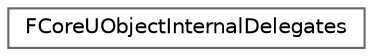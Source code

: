digraph "Graphical Class Hierarchy"
{
 // INTERACTIVE_SVG=YES
 // LATEX_PDF_SIZE
  bgcolor="transparent";
  edge [fontname=Helvetica,fontsize=10,labelfontname=Helvetica,labelfontsize=10];
  node [fontname=Helvetica,fontsize=10,shape=box,height=0.2,width=0.4];
  rankdir="LR";
  Node0 [id="Node000000",label="FCoreUObjectInternalDelegates",height=0.2,width=0.4,color="grey40", fillcolor="white", style="filled",URL="$d0/dac/structFCoreUObjectInternalDelegates.html",tooltip="Global CoreUObject delegates for use by other engine modules."];
}
